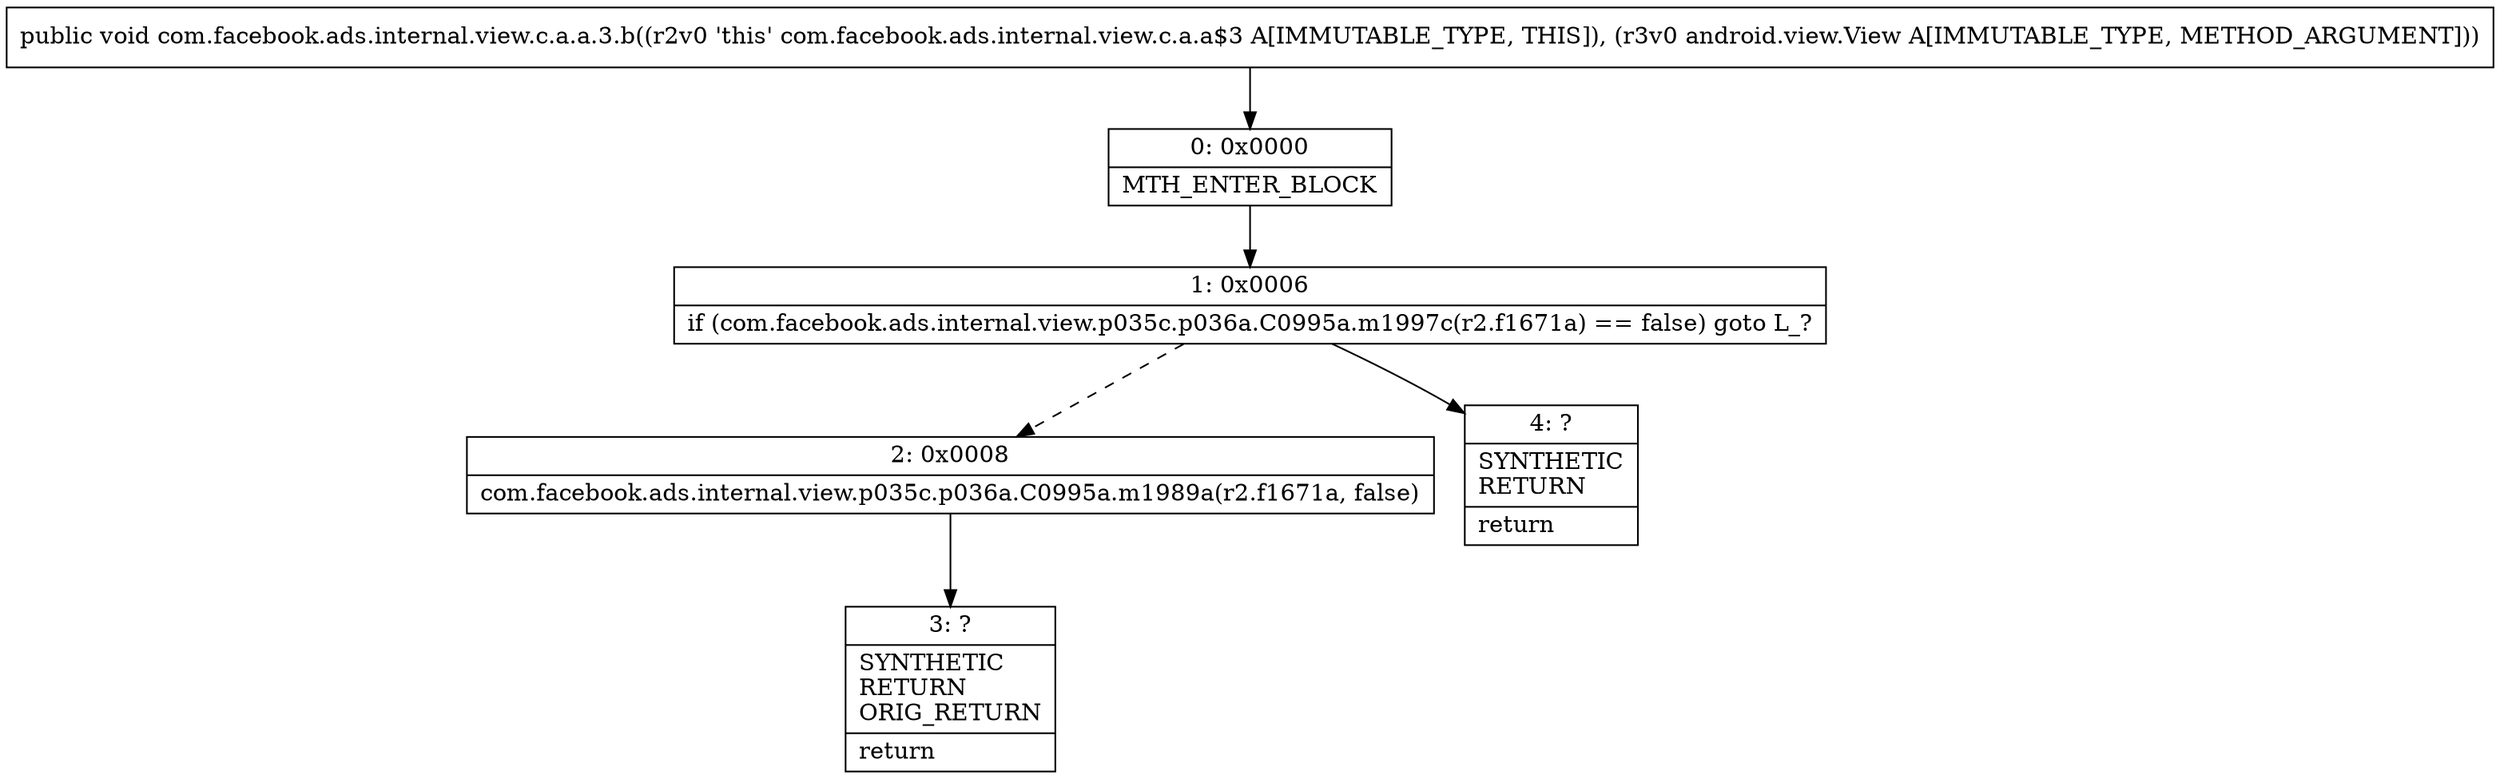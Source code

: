 digraph "CFG forcom.facebook.ads.internal.view.c.a.a.3.b(Landroid\/view\/View;)V" {
Node_0 [shape=record,label="{0\:\ 0x0000|MTH_ENTER_BLOCK\l}"];
Node_1 [shape=record,label="{1\:\ 0x0006|if (com.facebook.ads.internal.view.p035c.p036a.C0995a.m1997c(r2.f1671a) == false) goto L_?\l}"];
Node_2 [shape=record,label="{2\:\ 0x0008|com.facebook.ads.internal.view.p035c.p036a.C0995a.m1989a(r2.f1671a, false)\l}"];
Node_3 [shape=record,label="{3\:\ ?|SYNTHETIC\lRETURN\lORIG_RETURN\l|return\l}"];
Node_4 [shape=record,label="{4\:\ ?|SYNTHETIC\lRETURN\l|return\l}"];
MethodNode[shape=record,label="{public void com.facebook.ads.internal.view.c.a.a.3.b((r2v0 'this' com.facebook.ads.internal.view.c.a.a$3 A[IMMUTABLE_TYPE, THIS]), (r3v0 android.view.View A[IMMUTABLE_TYPE, METHOD_ARGUMENT])) }"];
MethodNode -> Node_0;
Node_0 -> Node_1;
Node_1 -> Node_2[style=dashed];
Node_1 -> Node_4;
Node_2 -> Node_3;
}

